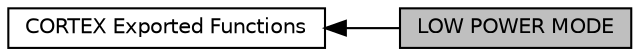 digraph "LOW POWER MODE"
{
  edge [fontname="Helvetica",fontsize="10",labelfontname="Helvetica",labelfontsize="10"];
  node [fontname="Helvetica",fontsize="10",shape=box];
  rankdir=LR;
  Node2 [label="CORTEX Exported Functions",height=0.2,width=0.4,color="black", fillcolor="white", style="filled",URL="$group__CORTEX__LL__Exported__Functions.html",tooltip=" "];
  Node1 [label="LOW POWER MODE",height=0.2,width=0.4,color="black", fillcolor="grey75", style="filled", fontcolor="black",tooltip=" "];
  Node2->Node1 [shape=plaintext, dir="back", style="solid"];
}
